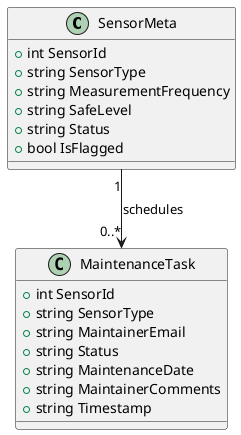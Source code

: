 @startuml
class SensorMeta {
    +int SensorId
    +string SensorType
    +string MeasurementFrequency
    +string SafeLevel
    +string Status
    +bool IsFlagged
}

class MaintenanceTask {
    +int SensorId
    +string SensorType
    +string MaintainerEmail
    +string Status
    +string MaintenanceDate
    +string MaintainerComments
    +string Timestamp
}

SensorMeta "1" --> "0..*" MaintenanceTask : schedules
@enduml
